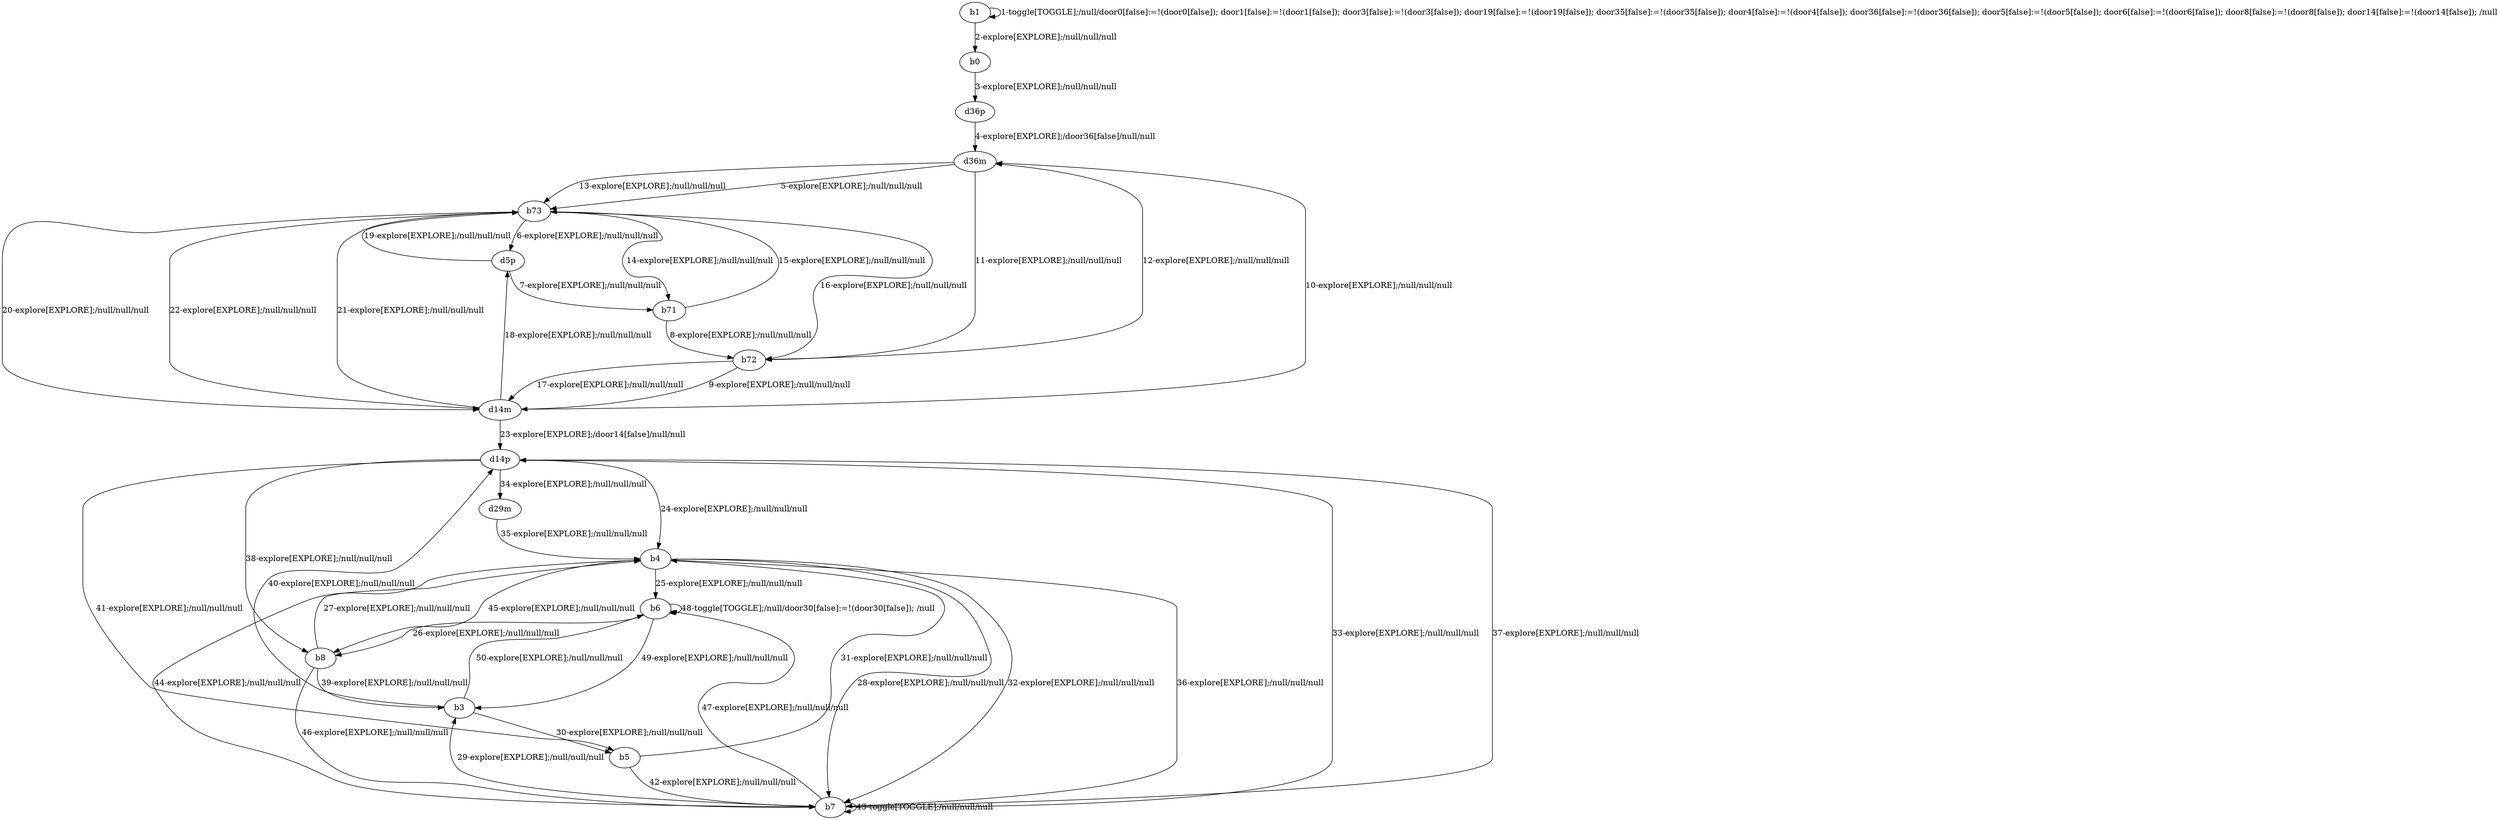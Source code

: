 # Total number of goals covered by this test: 1
# b6 --> b3

digraph g {
"b1" -> "b1" [label = "1-toggle[TOGGLE];/null/door0[false]:=!(door0[false]); door1[false]:=!(door1[false]); door3[false]:=!(door3[false]); door19[false]:=!(door19[false]); door35[false]:=!(door35[false]); door4[false]:=!(door4[false]); door36[false]:=!(door36[false]); door5[false]:=!(door5[false]); door6[false]:=!(door6[false]); door8[false]:=!(door8[false]); door14[false]:=!(door14[false]); /null"];
"b1" -> "b0" [label = "2-explore[EXPLORE];/null/null/null"];
"b0" -> "d36p" [label = "3-explore[EXPLORE];/null/null/null"];
"d36p" -> "d36m" [label = "4-explore[EXPLORE];/door36[false]/null/null"];
"d36m" -> "b73" [label = "5-explore[EXPLORE];/null/null/null"];
"b73" -> "d5p" [label = "6-explore[EXPLORE];/null/null/null"];
"d5p" -> "b71" [label = "7-explore[EXPLORE];/null/null/null"];
"b71" -> "b72" [label = "8-explore[EXPLORE];/null/null/null"];
"b72" -> "d14m" [label = "9-explore[EXPLORE];/null/null/null"];
"d14m" -> "d36m" [label = "10-explore[EXPLORE];/null/null/null"];
"d36m" -> "b72" [label = "11-explore[EXPLORE];/null/null/null"];
"b72" -> "d36m" [label = "12-explore[EXPLORE];/null/null/null"];
"d36m" -> "b73" [label = "13-explore[EXPLORE];/null/null/null"];
"b73" -> "b71" [label = "14-explore[EXPLORE];/null/null/null"];
"b71" -> "b73" [label = "15-explore[EXPLORE];/null/null/null"];
"b73" -> "b72" [label = "16-explore[EXPLORE];/null/null/null"];
"b72" -> "d14m" [label = "17-explore[EXPLORE];/null/null/null"];
"d14m" -> "d5p" [label = "18-explore[EXPLORE];/null/null/null"];
"d5p" -> "b73" [label = "19-explore[EXPLORE];/null/null/null"];
"b73" -> "d14m" [label = "20-explore[EXPLORE];/null/null/null"];
"d14m" -> "b73" [label = "21-explore[EXPLORE];/null/null/null"];
"b73" -> "d14m" [label = "22-explore[EXPLORE];/null/null/null"];
"d14m" -> "d14p" [label = "23-explore[EXPLORE];/door14[false]/null/null"];
"d14p" -> "b4" [label = "24-explore[EXPLORE];/null/null/null"];
"b4" -> "b6" [label = "25-explore[EXPLORE];/null/null/null"];
"b6" -> "b8" [label = "26-explore[EXPLORE];/null/null/null"];
"b8" -> "b4" [label = "27-explore[EXPLORE];/null/null/null"];
"b4" -> "b7" [label = "28-explore[EXPLORE];/null/null/null"];
"b7" -> "b3" [label = "29-explore[EXPLORE];/null/null/null"];
"b3" -> "b5" [label = "30-explore[EXPLORE];/null/null/null"];
"b5" -> "b4" [label = "31-explore[EXPLORE];/null/null/null"];
"b4" -> "b7" [label = "32-explore[EXPLORE];/null/null/null"];
"b7" -> "d14p" [label = "33-explore[EXPLORE];/null/null/null"];
"d14p" -> "d29m" [label = "34-explore[EXPLORE];/null/null/null"];
"d29m" -> "b4" [label = "35-explore[EXPLORE];/null/null/null"];
"b4" -> "b7" [label = "36-explore[EXPLORE];/null/null/null"];
"b7" -> "d14p" [label = "37-explore[EXPLORE];/null/null/null"];
"d14p" -> "b8" [label = "38-explore[EXPLORE];/null/null/null"];
"b8" -> "b3" [label = "39-explore[EXPLORE];/null/null/null"];
"b3" -> "d14p" [label = "40-explore[EXPLORE];/null/null/null"];
"d14p" -> "b5" [label = "41-explore[EXPLORE];/null/null/null"];
"b5" -> "b7" [label = "42-explore[EXPLORE];/null/null/null"];
"b7" -> "b7" [label = "43-toggle[TOGGLE];/null/null/null"];
"b7" -> "b4" [label = "44-explore[EXPLORE];/null/null/null"];
"b4" -> "b8" [label = "45-explore[EXPLORE];/null/null/null"];
"b8" -> "b7" [label = "46-explore[EXPLORE];/null/null/null"];
"b7" -> "b6" [label = "47-explore[EXPLORE];/null/null/null"];
"b6" -> "b6" [label = "48-toggle[TOGGLE];/null/door30[false]:=!(door30[false]); /null"];
"b6" -> "b3" [label = "49-explore[EXPLORE];/null/null/null"];
"b3" -> "b6" [label = "50-explore[EXPLORE];/null/null/null"];
}